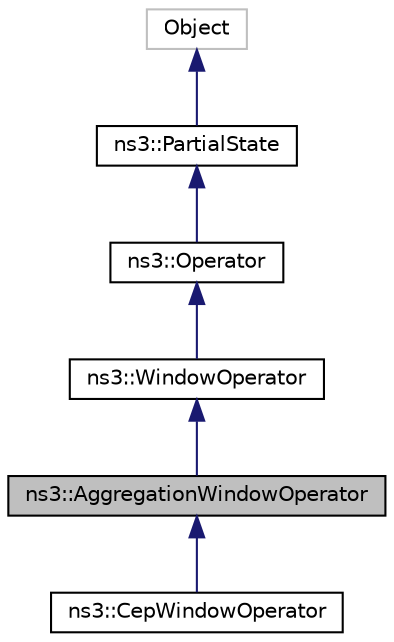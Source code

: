 digraph "ns3::AggregationWindowOperator"
{
 // LATEX_PDF_SIZE
  edge [fontname="Helvetica",fontsize="10",labelfontname="Helvetica",labelfontsize="10"];
  node [fontname="Helvetica",fontsize="10",shape=record];
  Node1 [label="ns3::AggregationWindowOperator",height=0.2,width=0.4,color="black", fillcolor="grey75", style="filled", fontcolor="black",tooltip=" "];
  Node2 -> Node1 [dir="back",color="midnightblue",fontsize="10",style="solid"];
  Node2 [label="ns3::WindowOperator",height=0.2,width=0.4,color="black", fillcolor="white", style="filled",URL="$classns3_1_1_window_operator.html",tooltip=" "];
  Node3 -> Node2 [dir="back",color="midnightblue",fontsize="10",style="solid"];
  Node3 [label="ns3::Operator",height=0.2,width=0.4,color="black", fillcolor="white", style="filled",URL="$classns3_1_1_operator.html",tooltip=" "];
  Node4 -> Node3 [dir="back",color="midnightblue",fontsize="10",style="solid"];
  Node4 [label="ns3::PartialState",height=0.2,width=0.4,color="black", fillcolor="white", style="filled",URL="$classns3_1_1_partial_state.html",tooltip=" "];
  Node5 -> Node4 [dir="back",color="midnightblue",fontsize="10",style="solid"];
  Node5 [label="Object",height=0.2,width=0.4,color="grey75", fillcolor="white", style="filled",tooltip=" "];
  Node1 -> Node6 [dir="back",color="midnightblue",fontsize="10",style="solid"];
  Node6 [label="ns3::CepWindowOperator",height=0.2,width=0.4,color="black", fillcolor="white", style="filled",URL="$classns3_1_1_cep_window_operator.html",tooltip=" "];
}
